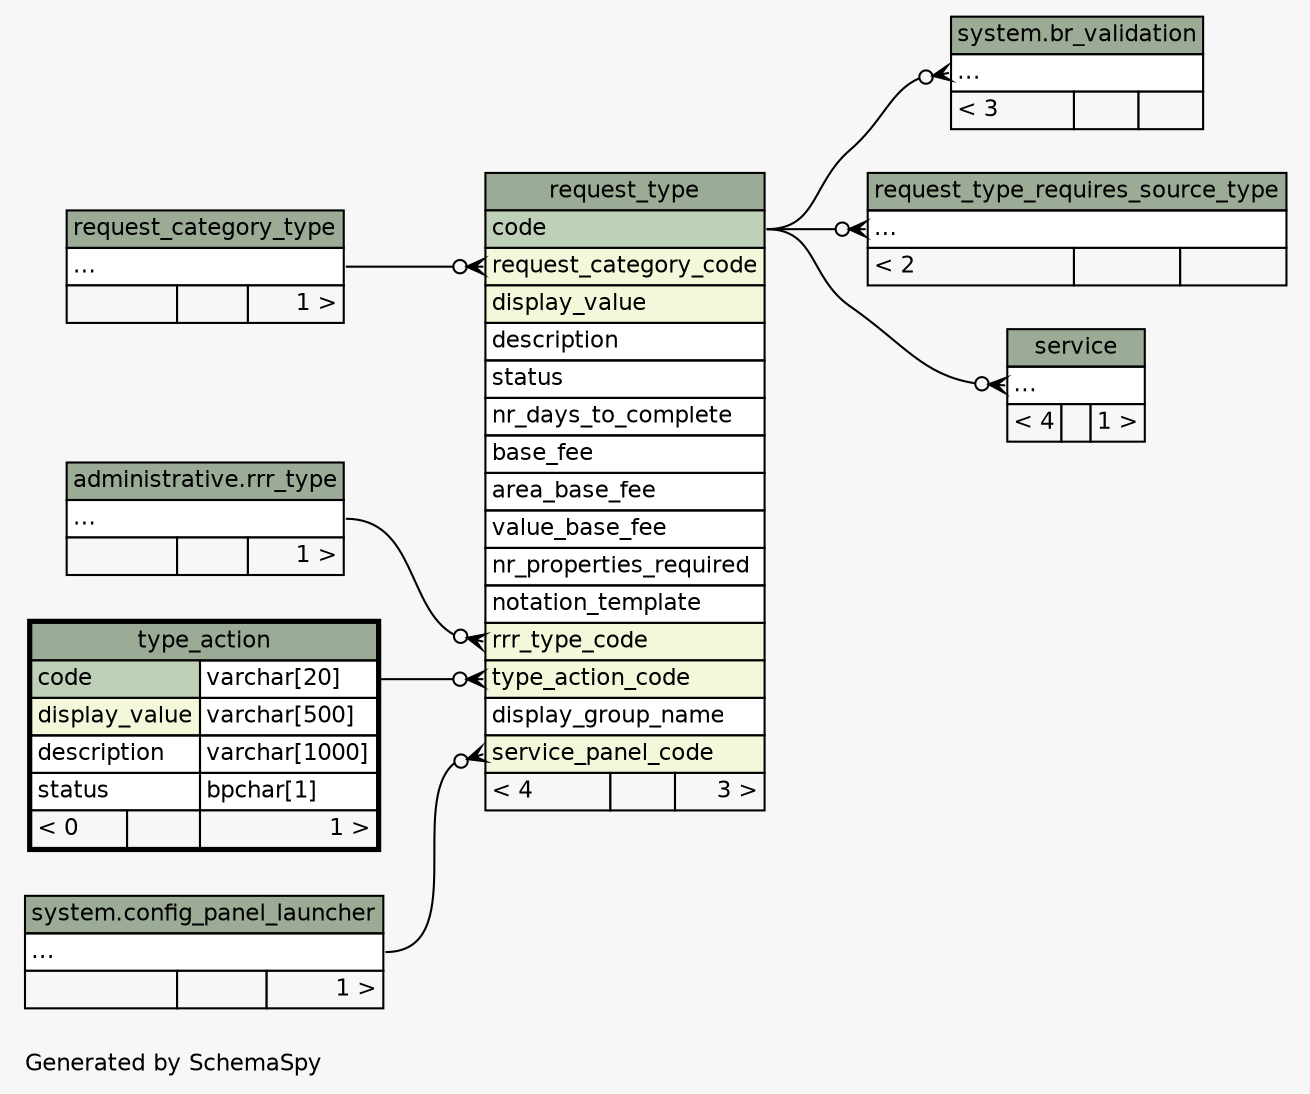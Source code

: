 // dot 2.36.0 on Windows 10 10.0
// SchemaSpy rev 590
digraph "twoDegreesRelationshipsDiagram" {
  graph [
    rankdir="RL"
    bgcolor="#f7f7f7"
    label="\nGenerated by SchemaSpy"
    labeljust="l"
    nodesep="0.18"
    ranksep="0.46"
    fontname="Helvetica"
    fontsize="11"
  ];
  node [
    fontname="Helvetica"
    fontsize="11"
    shape="plaintext"
  ];
  edge [
    arrowsize="0.8"
  ];
  "system.br_validation":"elipses":w -> "request_type":"code":e [arrowhead=none dir=back arrowtail=crowodot];
  "request_type":"request_category_code":w -> "request_category_type":"elipses":e [arrowhead=none dir=back arrowtail=crowodot];
  "request_type":"rrr_type_code":w -> "administrative.rrr_type":"elipses":e [arrowhead=none dir=back arrowtail=crowodot];
  "request_type":"service_panel_code":w -> "system.config_panel_launcher":"elipses":e [arrowhead=none dir=back arrowtail=crowodot];
  "request_type":"type_action_code":w -> "type_action":"code.type":e [arrowhead=none dir=back arrowtail=crowodot];
  "request_type_requires_source_type":"elipses":w -> "request_type":"code":e [arrowhead=none dir=back arrowtail=crowodot];
  "service":"elipses":w -> "request_type":"code":e [arrowhead=none dir=back arrowtail=crowodot];
  "system.br_validation" [
    label=<
    <TABLE BORDER="0" CELLBORDER="1" CELLSPACING="0" BGCOLOR="#ffffff">
      <TR><TD COLSPAN="3" BGCOLOR="#9bab96" ALIGN="CENTER">system.br_validation</TD></TR>
      <TR><TD PORT="elipses" COLSPAN="3" ALIGN="LEFT">...</TD></TR>
      <TR><TD ALIGN="LEFT" BGCOLOR="#f7f7f7">&lt; 3</TD><TD ALIGN="RIGHT" BGCOLOR="#f7f7f7">  </TD><TD ALIGN="RIGHT" BGCOLOR="#f7f7f7">  </TD></TR>
    </TABLE>>
    URL="../../system/tables/br_validation.html"
    tooltip="system.br_validation"
  ];
  "system.config_panel_launcher" [
    label=<
    <TABLE BORDER="0" CELLBORDER="1" CELLSPACING="0" BGCOLOR="#ffffff">
      <TR><TD COLSPAN="3" BGCOLOR="#9bab96" ALIGN="CENTER">system.config_panel_launcher</TD></TR>
      <TR><TD PORT="elipses" COLSPAN="3" ALIGN="LEFT">...</TD></TR>
      <TR><TD ALIGN="LEFT" BGCOLOR="#f7f7f7">  </TD><TD ALIGN="RIGHT" BGCOLOR="#f7f7f7">  </TD><TD ALIGN="RIGHT" BGCOLOR="#f7f7f7">1 &gt;</TD></TR>
    </TABLE>>
    URL="../../system/tables/config_panel_launcher.html"
    tooltip="system.config_panel_launcher"
  ];
  "request_category_type" [
    label=<
    <TABLE BORDER="0" CELLBORDER="1" CELLSPACING="0" BGCOLOR="#ffffff">
      <TR><TD COLSPAN="3" BGCOLOR="#9bab96" ALIGN="CENTER">request_category_type</TD></TR>
      <TR><TD PORT="elipses" COLSPAN="3" ALIGN="LEFT">...</TD></TR>
      <TR><TD ALIGN="LEFT" BGCOLOR="#f7f7f7">  </TD><TD ALIGN="RIGHT" BGCOLOR="#f7f7f7">  </TD><TD ALIGN="RIGHT" BGCOLOR="#f7f7f7">1 &gt;</TD></TR>
    </TABLE>>
    URL="request_category_type.html"
    tooltip="request_category_type"
  ];
  "request_type" [
    label=<
    <TABLE BORDER="0" CELLBORDER="1" CELLSPACING="0" BGCOLOR="#ffffff">
      <TR><TD COLSPAN="3" BGCOLOR="#9bab96" ALIGN="CENTER">request_type</TD></TR>
      <TR><TD PORT="code" COLSPAN="3" BGCOLOR="#bed1b8" ALIGN="LEFT">code</TD></TR>
      <TR><TD PORT="request_category_code" COLSPAN="3" BGCOLOR="#f4f7da" ALIGN="LEFT">request_category_code</TD></TR>
      <TR><TD PORT="display_value" COLSPAN="3" BGCOLOR="#f4f7da" ALIGN="LEFT">display_value</TD></TR>
      <TR><TD PORT="description" COLSPAN="3" ALIGN="LEFT">description</TD></TR>
      <TR><TD PORT="status" COLSPAN="3" ALIGN="LEFT">status</TD></TR>
      <TR><TD PORT="nr_days_to_complete" COLSPAN="3" ALIGN="LEFT">nr_days_to_complete</TD></TR>
      <TR><TD PORT="base_fee" COLSPAN="3" ALIGN="LEFT">base_fee</TD></TR>
      <TR><TD PORT="area_base_fee" COLSPAN="3" ALIGN="LEFT">area_base_fee</TD></TR>
      <TR><TD PORT="value_base_fee" COLSPAN="3" ALIGN="LEFT">value_base_fee</TD></TR>
      <TR><TD PORT="nr_properties_required" COLSPAN="3" ALIGN="LEFT">nr_properties_required</TD></TR>
      <TR><TD PORT="notation_template" COLSPAN="3" ALIGN="LEFT">notation_template</TD></TR>
      <TR><TD PORT="rrr_type_code" COLSPAN="3" BGCOLOR="#f4f7da" ALIGN="LEFT">rrr_type_code</TD></TR>
      <TR><TD PORT="type_action_code" COLSPAN="3" BGCOLOR="#f4f7da" ALIGN="LEFT">type_action_code</TD></TR>
      <TR><TD PORT="display_group_name" COLSPAN="3" ALIGN="LEFT">display_group_name</TD></TR>
      <TR><TD PORT="service_panel_code" COLSPAN="3" BGCOLOR="#f4f7da" ALIGN="LEFT">service_panel_code</TD></TR>
      <TR><TD ALIGN="LEFT" BGCOLOR="#f7f7f7">&lt; 4</TD><TD ALIGN="RIGHT" BGCOLOR="#f7f7f7">  </TD><TD ALIGN="RIGHT" BGCOLOR="#f7f7f7">3 &gt;</TD></TR>
    </TABLE>>
    URL="request_type.html"
    tooltip="request_type"
  ];
  "request_type_requires_source_type" [
    label=<
    <TABLE BORDER="0" CELLBORDER="1" CELLSPACING="0" BGCOLOR="#ffffff">
      <TR><TD COLSPAN="3" BGCOLOR="#9bab96" ALIGN="CENTER">request_type_requires_source_type</TD></TR>
      <TR><TD PORT="elipses" COLSPAN="3" ALIGN="LEFT">...</TD></TR>
      <TR><TD ALIGN="LEFT" BGCOLOR="#f7f7f7">&lt; 2</TD><TD ALIGN="RIGHT" BGCOLOR="#f7f7f7">  </TD><TD ALIGN="RIGHT" BGCOLOR="#f7f7f7">  </TD></TR>
    </TABLE>>
    URL="request_type_requires_source_type.html"
    tooltip="request_type_requires_source_type"
  ];
  "administrative.rrr_type" [
    label=<
    <TABLE BORDER="0" CELLBORDER="1" CELLSPACING="0" BGCOLOR="#ffffff">
      <TR><TD COLSPAN="3" BGCOLOR="#9bab96" ALIGN="CENTER">administrative.rrr_type</TD></TR>
      <TR><TD PORT="elipses" COLSPAN="3" ALIGN="LEFT">...</TD></TR>
      <TR><TD ALIGN="LEFT" BGCOLOR="#f7f7f7">  </TD><TD ALIGN="RIGHT" BGCOLOR="#f7f7f7">  </TD><TD ALIGN="RIGHT" BGCOLOR="#f7f7f7">1 &gt;</TD></TR>
    </TABLE>>
    URL="../../administrative/tables/rrr_type.html"
    tooltip="administrative.rrr_type"
  ];
  "service" [
    label=<
    <TABLE BORDER="0" CELLBORDER="1" CELLSPACING="0" BGCOLOR="#ffffff">
      <TR><TD COLSPAN="3" BGCOLOR="#9bab96" ALIGN="CENTER">service</TD></TR>
      <TR><TD PORT="elipses" COLSPAN="3" ALIGN="LEFT">...</TD></TR>
      <TR><TD ALIGN="LEFT" BGCOLOR="#f7f7f7">&lt; 4</TD><TD ALIGN="RIGHT" BGCOLOR="#f7f7f7">  </TD><TD ALIGN="RIGHT" BGCOLOR="#f7f7f7">1 &gt;</TD></TR>
    </TABLE>>
    URL="service.html"
    tooltip="service"
  ];
  "type_action" [
    label=<
    <TABLE BORDER="2" CELLBORDER="1" CELLSPACING="0" BGCOLOR="#ffffff">
      <TR><TD COLSPAN="3" BGCOLOR="#9bab96" ALIGN="CENTER">type_action</TD></TR>
      <TR><TD PORT="code" COLSPAN="2" BGCOLOR="#bed1b8" ALIGN="LEFT">code</TD><TD PORT="code.type" ALIGN="LEFT">varchar[20]</TD></TR>
      <TR><TD PORT="display_value" COLSPAN="2" BGCOLOR="#f4f7da" ALIGN="LEFT">display_value</TD><TD PORT="display_value.type" ALIGN="LEFT">varchar[500]</TD></TR>
      <TR><TD PORT="description" COLSPAN="2" ALIGN="LEFT">description</TD><TD PORT="description.type" ALIGN="LEFT">varchar[1000]</TD></TR>
      <TR><TD PORT="status" COLSPAN="2" ALIGN="LEFT">status</TD><TD PORT="status.type" ALIGN="LEFT">bpchar[1]</TD></TR>
      <TR><TD ALIGN="LEFT" BGCOLOR="#f7f7f7">&lt; 0</TD><TD ALIGN="RIGHT" BGCOLOR="#f7f7f7">  </TD><TD ALIGN="RIGHT" BGCOLOR="#f7f7f7">1 &gt;</TD></TR>
    </TABLE>>
    URL="type_action.html"
    tooltip="type_action"
  ];
}
